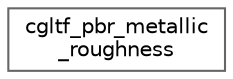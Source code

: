 digraph "Graphical Class Hierarchy"
{
 // LATEX_PDF_SIZE
  bgcolor="transparent";
  edge [fontname=Helvetica,fontsize=10,labelfontname=Helvetica,labelfontsize=10];
  node [fontname=Helvetica,fontsize=10,shape=box,height=0.2,width=0.4];
  rankdir="LR";
  Node0 [id="Node000000",label="cgltf_pbr_metallic\l_roughness",height=0.2,width=0.4,color="grey40", fillcolor="white", style="filled",URL="$structcgltf__pbr__metallic__roughness.html",tooltip=" "];
}
